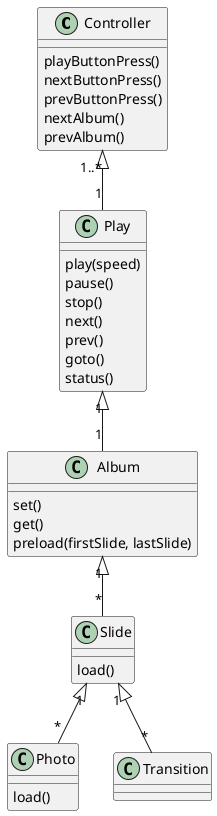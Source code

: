 @startuml

class Controller {
  playButtonPress()
  nextButtonPress()
  prevButtonPress()
  nextAlbum()
  prevAlbum()
}

class Play {
  play(speed)
  pause()
  stop()
  next()
  prev()
  goto()
  status()
}

class Album {
  set()
  get()
  preload(firstSlide, lastSlide)
}

class Slide {
  load()
}

class Photo {
  load()
}

class Transition {
}

Controller "1..*" <|-- "1" Play
Play "1" <|-- "1" Album
Album "1" <|-- "*" Slide
Slide "1" <|-- "*" Photo
Slide "1" <|-- "*" Transition

@enduml